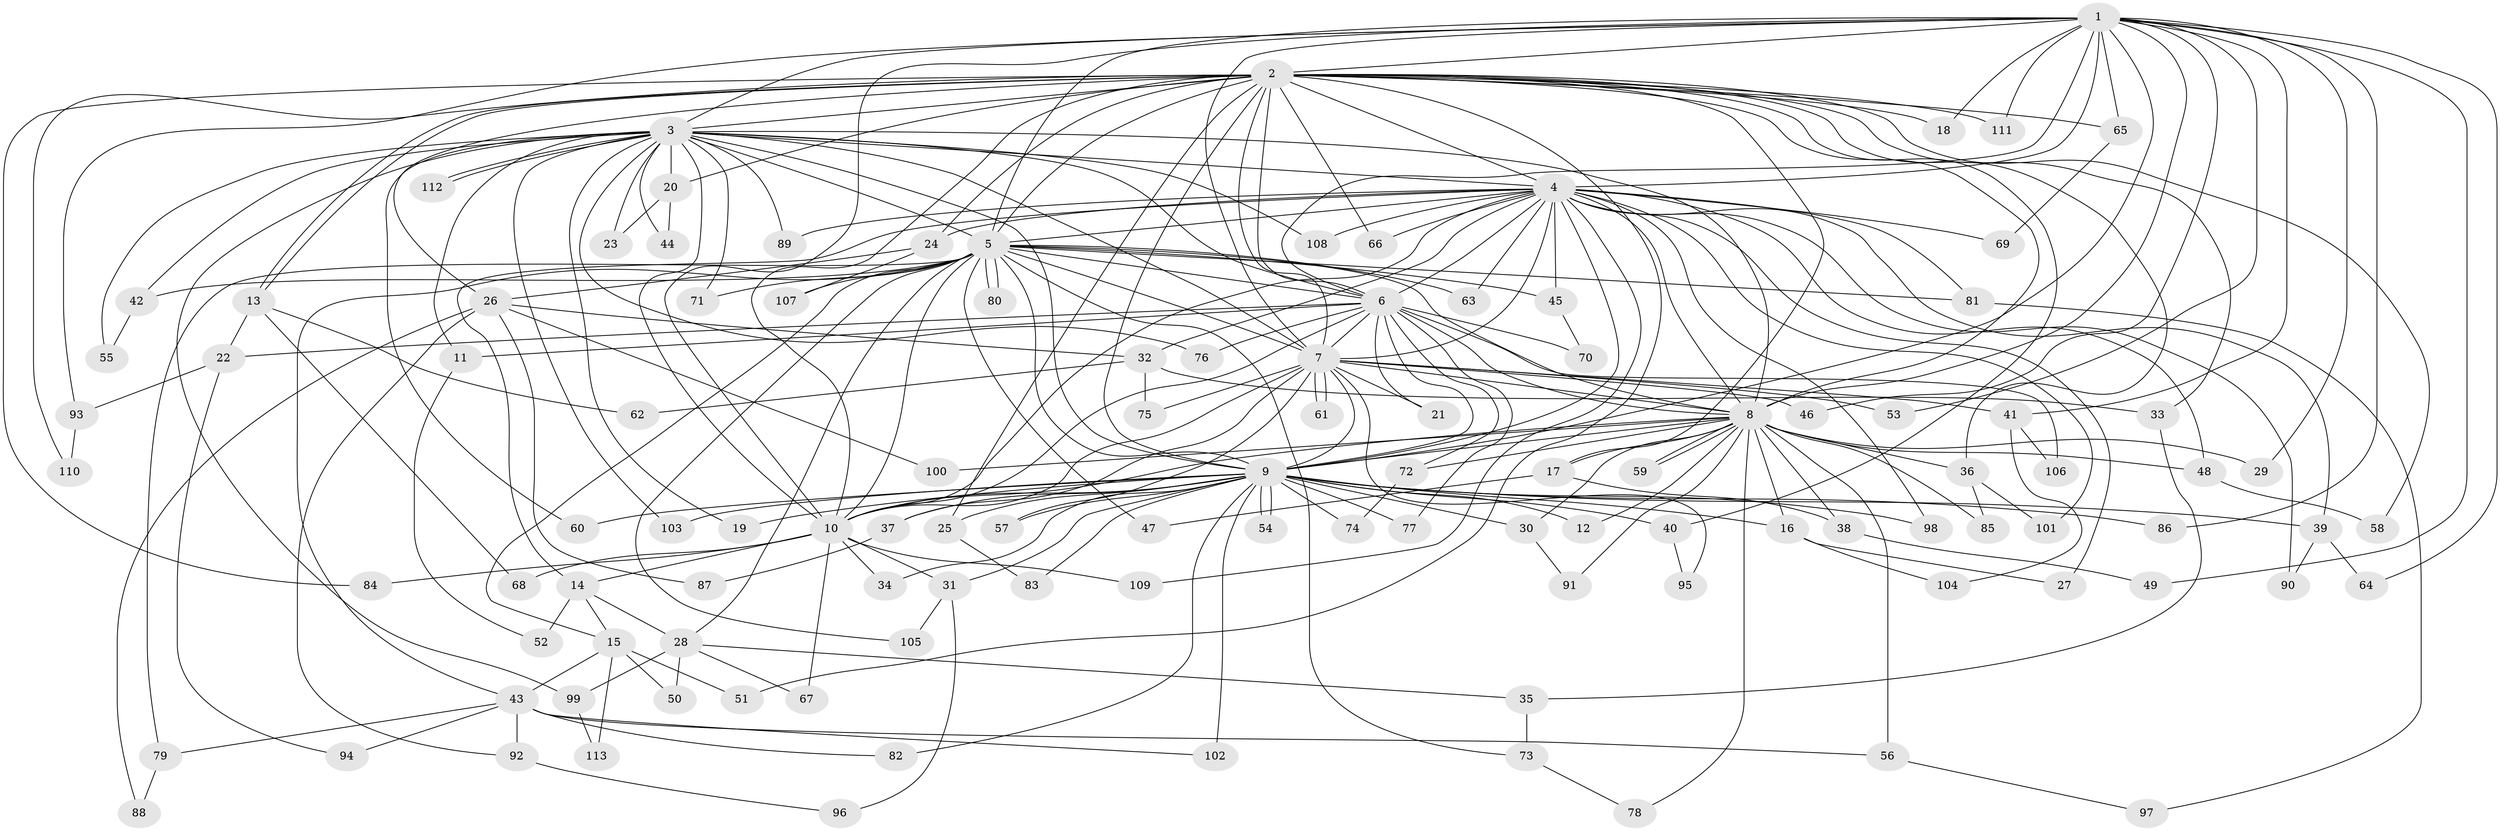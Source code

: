 // Generated by graph-tools (version 1.1) at 2025/14/03/09/25 04:14:02]
// undirected, 113 vertices, 251 edges
graph export_dot {
graph [start="1"]
  node [color=gray90,style=filled];
  1;
  2;
  3;
  4;
  5;
  6;
  7;
  8;
  9;
  10;
  11;
  12;
  13;
  14;
  15;
  16;
  17;
  18;
  19;
  20;
  21;
  22;
  23;
  24;
  25;
  26;
  27;
  28;
  29;
  30;
  31;
  32;
  33;
  34;
  35;
  36;
  37;
  38;
  39;
  40;
  41;
  42;
  43;
  44;
  45;
  46;
  47;
  48;
  49;
  50;
  51;
  52;
  53;
  54;
  55;
  56;
  57;
  58;
  59;
  60;
  61;
  62;
  63;
  64;
  65;
  66;
  67;
  68;
  69;
  70;
  71;
  72;
  73;
  74;
  75;
  76;
  77;
  78;
  79;
  80;
  81;
  82;
  83;
  84;
  85;
  86;
  87;
  88;
  89;
  90;
  91;
  92;
  93;
  94;
  95;
  96;
  97;
  98;
  99;
  100;
  101;
  102;
  103;
  104;
  105;
  106;
  107;
  108;
  109;
  110;
  111;
  112;
  113;
  1 -- 2;
  1 -- 3;
  1 -- 4;
  1 -- 5;
  1 -- 6;
  1 -- 7;
  1 -- 8;
  1 -- 9;
  1 -- 10;
  1 -- 18;
  1 -- 29;
  1 -- 41;
  1 -- 46;
  1 -- 49;
  1 -- 53;
  1 -- 64;
  1 -- 65;
  1 -- 86;
  1 -- 93;
  1 -- 111;
  2 -- 3;
  2 -- 4;
  2 -- 5;
  2 -- 6;
  2 -- 7;
  2 -- 8;
  2 -- 9;
  2 -- 10;
  2 -- 13;
  2 -- 13;
  2 -- 17;
  2 -- 18;
  2 -- 20;
  2 -- 24;
  2 -- 25;
  2 -- 26;
  2 -- 33;
  2 -- 36;
  2 -- 40;
  2 -- 51;
  2 -- 58;
  2 -- 65;
  2 -- 66;
  2 -- 84;
  2 -- 110;
  2 -- 111;
  3 -- 4;
  3 -- 5;
  3 -- 6;
  3 -- 7;
  3 -- 8;
  3 -- 9;
  3 -- 10;
  3 -- 11;
  3 -- 19;
  3 -- 20;
  3 -- 23;
  3 -- 42;
  3 -- 44;
  3 -- 55;
  3 -- 60;
  3 -- 71;
  3 -- 76;
  3 -- 89;
  3 -- 99;
  3 -- 103;
  3 -- 108;
  3 -- 112;
  3 -- 112;
  4 -- 5;
  4 -- 6;
  4 -- 7;
  4 -- 8;
  4 -- 9;
  4 -- 10;
  4 -- 14;
  4 -- 24;
  4 -- 27;
  4 -- 32;
  4 -- 39;
  4 -- 45;
  4 -- 48;
  4 -- 63;
  4 -- 66;
  4 -- 69;
  4 -- 81;
  4 -- 89;
  4 -- 90;
  4 -- 98;
  4 -- 101;
  4 -- 108;
  4 -- 109;
  5 -- 6;
  5 -- 7;
  5 -- 8;
  5 -- 9;
  5 -- 10;
  5 -- 15;
  5 -- 28;
  5 -- 42;
  5 -- 43;
  5 -- 45;
  5 -- 47;
  5 -- 63;
  5 -- 71;
  5 -- 73;
  5 -- 79;
  5 -- 80;
  5 -- 80;
  5 -- 81;
  5 -- 105;
  5 -- 107;
  6 -- 7;
  6 -- 8;
  6 -- 9;
  6 -- 10;
  6 -- 11;
  6 -- 21;
  6 -- 22;
  6 -- 70;
  6 -- 72;
  6 -- 76;
  6 -- 77;
  6 -- 106;
  7 -- 8;
  7 -- 9;
  7 -- 10;
  7 -- 21;
  7 -- 37;
  7 -- 41;
  7 -- 46;
  7 -- 53;
  7 -- 57;
  7 -- 61;
  7 -- 61;
  7 -- 75;
  7 -- 95;
  8 -- 9;
  8 -- 10;
  8 -- 12;
  8 -- 16;
  8 -- 17;
  8 -- 29;
  8 -- 30;
  8 -- 36;
  8 -- 38;
  8 -- 48;
  8 -- 56;
  8 -- 59;
  8 -- 59;
  8 -- 72;
  8 -- 78;
  8 -- 85;
  8 -- 91;
  8 -- 100;
  9 -- 10;
  9 -- 12;
  9 -- 16;
  9 -- 19;
  9 -- 25;
  9 -- 30;
  9 -- 31;
  9 -- 34;
  9 -- 37;
  9 -- 39;
  9 -- 40;
  9 -- 54;
  9 -- 54;
  9 -- 57;
  9 -- 60;
  9 -- 74;
  9 -- 77;
  9 -- 82;
  9 -- 83;
  9 -- 86;
  9 -- 98;
  9 -- 102;
  9 -- 103;
  10 -- 14;
  10 -- 31;
  10 -- 34;
  10 -- 67;
  10 -- 68;
  10 -- 84;
  10 -- 109;
  11 -- 52;
  13 -- 22;
  13 -- 62;
  13 -- 68;
  14 -- 15;
  14 -- 28;
  14 -- 52;
  15 -- 43;
  15 -- 50;
  15 -- 51;
  15 -- 113;
  16 -- 27;
  16 -- 104;
  17 -- 38;
  17 -- 47;
  20 -- 23;
  20 -- 44;
  22 -- 93;
  22 -- 94;
  24 -- 26;
  24 -- 107;
  25 -- 83;
  26 -- 32;
  26 -- 87;
  26 -- 88;
  26 -- 92;
  26 -- 100;
  28 -- 35;
  28 -- 50;
  28 -- 67;
  28 -- 99;
  30 -- 91;
  31 -- 96;
  31 -- 105;
  32 -- 33;
  32 -- 62;
  32 -- 75;
  33 -- 35;
  35 -- 73;
  36 -- 85;
  36 -- 101;
  37 -- 87;
  38 -- 49;
  39 -- 64;
  39 -- 90;
  40 -- 95;
  41 -- 104;
  41 -- 106;
  42 -- 55;
  43 -- 56;
  43 -- 79;
  43 -- 82;
  43 -- 92;
  43 -- 94;
  43 -- 102;
  45 -- 70;
  48 -- 58;
  56 -- 97;
  65 -- 69;
  72 -- 74;
  73 -- 78;
  79 -- 88;
  81 -- 97;
  92 -- 96;
  93 -- 110;
  99 -- 113;
}
